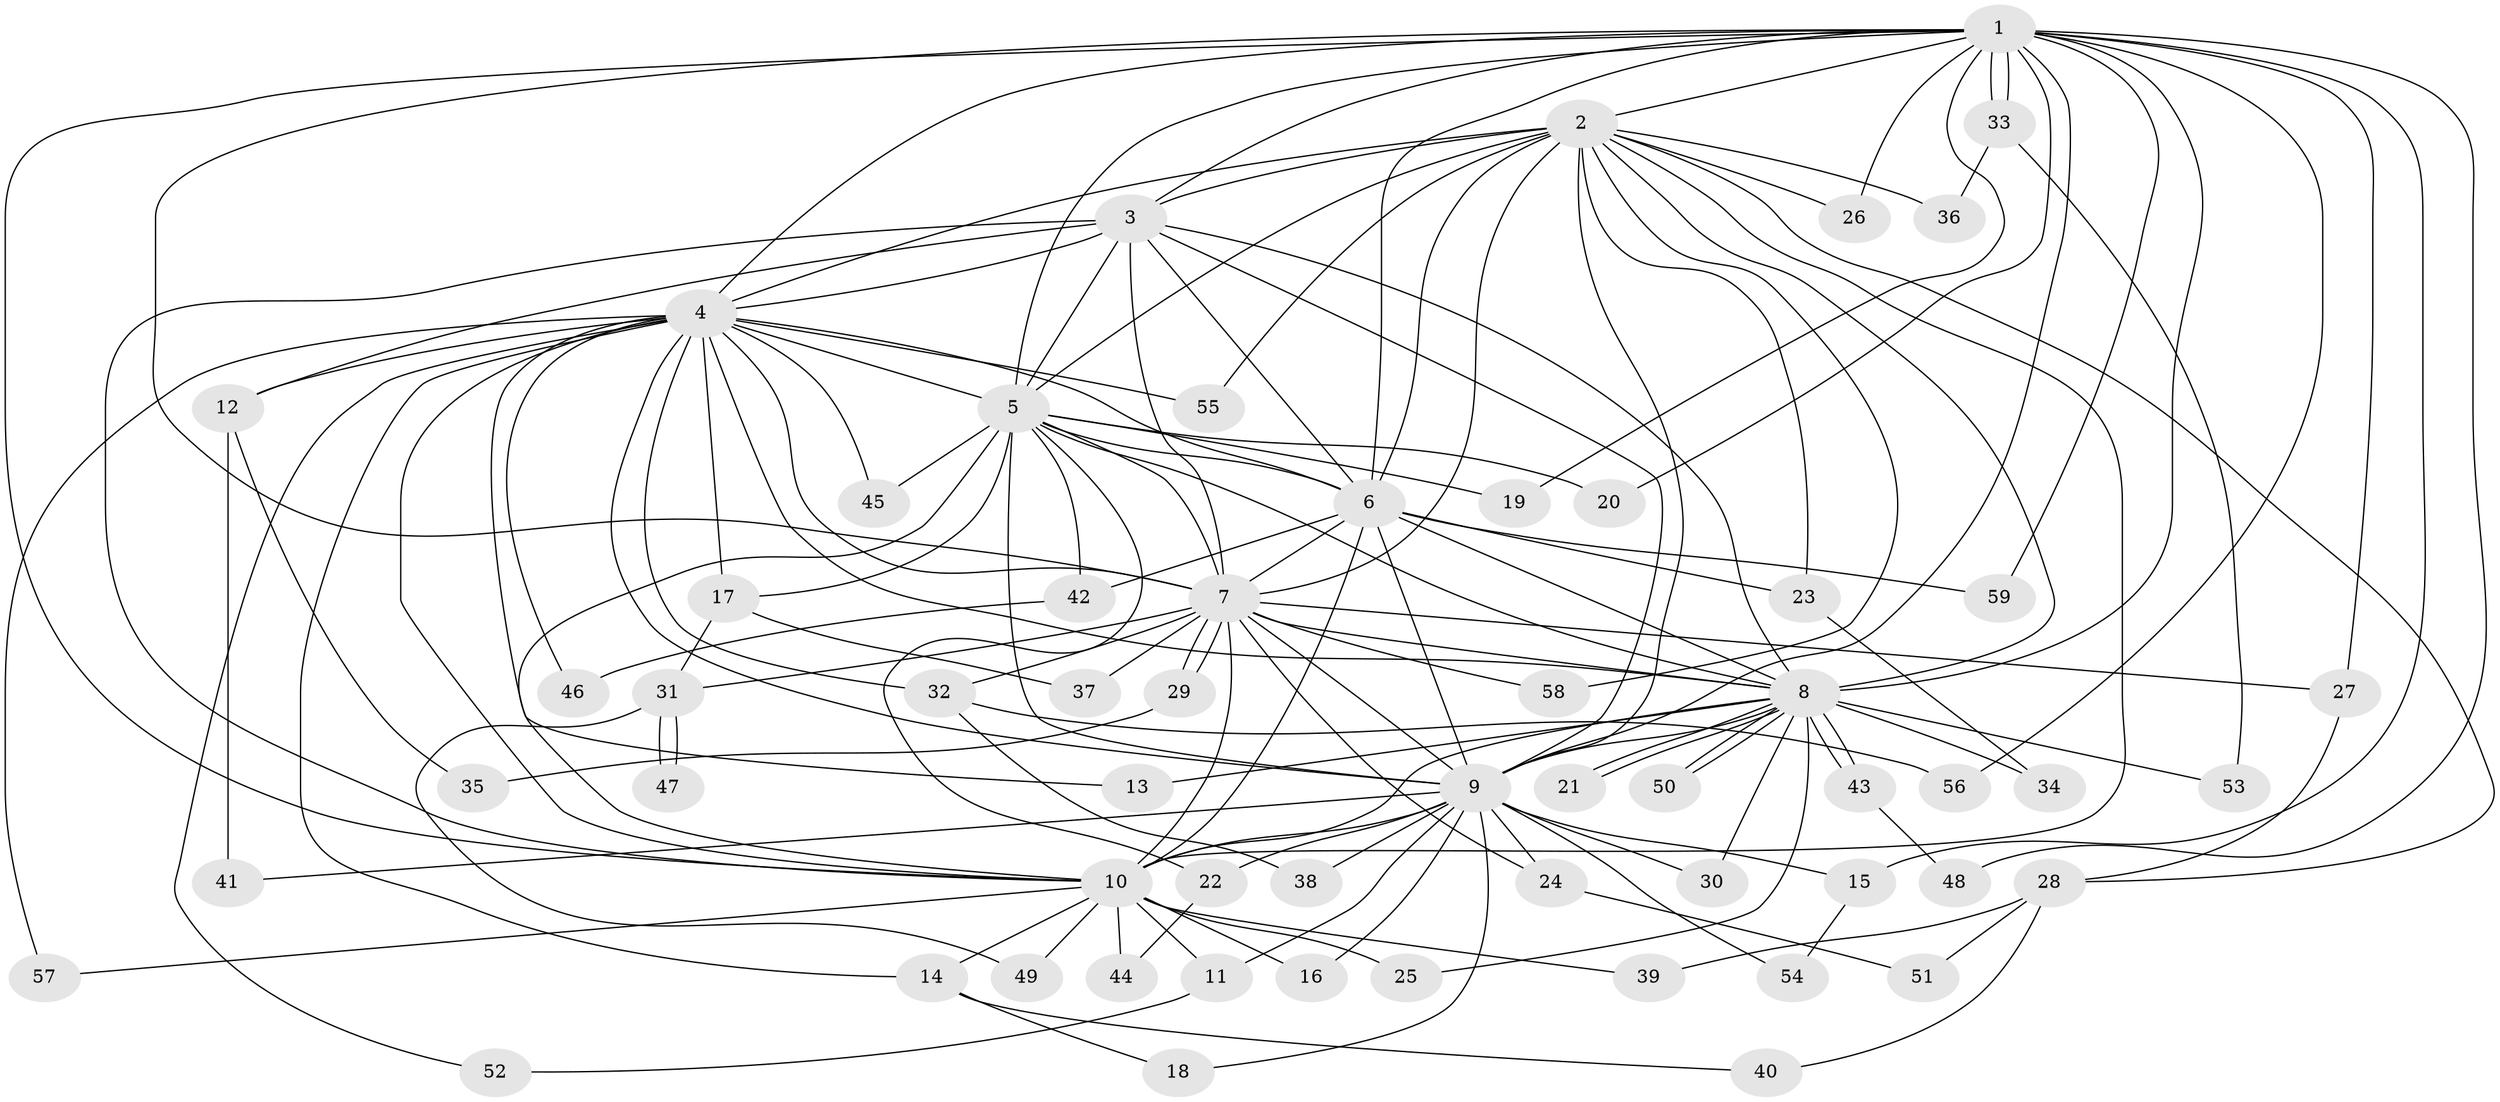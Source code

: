 // Generated by graph-tools (version 1.1) at 2025/49/03/09/25 03:49:45]
// undirected, 59 vertices, 143 edges
graph export_dot {
graph [start="1"]
  node [color=gray90,style=filled];
  1;
  2;
  3;
  4;
  5;
  6;
  7;
  8;
  9;
  10;
  11;
  12;
  13;
  14;
  15;
  16;
  17;
  18;
  19;
  20;
  21;
  22;
  23;
  24;
  25;
  26;
  27;
  28;
  29;
  30;
  31;
  32;
  33;
  34;
  35;
  36;
  37;
  38;
  39;
  40;
  41;
  42;
  43;
  44;
  45;
  46;
  47;
  48;
  49;
  50;
  51;
  52;
  53;
  54;
  55;
  56;
  57;
  58;
  59;
  1 -- 2;
  1 -- 3;
  1 -- 4;
  1 -- 5;
  1 -- 6;
  1 -- 7;
  1 -- 8;
  1 -- 9;
  1 -- 10;
  1 -- 15;
  1 -- 19;
  1 -- 20;
  1 -- 26;
  1 -- 27;
  1 -- 33;
  1 -- 33;
  1 -- 48;
  1 -- 56;
  1 -- 59;
  2 -- 3;
  2 -- 4;
  2 -- 5;
  2 -- 6;
  2 -- 7;
  2 -- 8;
  2 -- 9;
  2 -- 10;
  2 -- 23;
  2 -- 26;
  2 -- 28;
  2 -- 36;
  2 -- 55;
  2 -- 58;
  3 -- 4;
  3 -- 5;
  3 -- 6;
  3 -- 7;
  3 -- 8;
  3 -- 9;
  3 -- 10;
  3 -- 12;
  4 -- 5;
  4 -- 6;
  4 -- 7;
  4 -- 8;
  4 -- 9;
  4 -- 10;
  4 -- 12;
  4 -- 13;
  4 -- 14;
  4 -- 17;
  4 -- 32;
  4 -- 45;
  4 -- 46;
  4 -- 52;
  4 -- 55;
  4 -- 57;
  5 -- 6;
  5 -- 7;
  5 -- 8;
  5 -- 9;
  5 -- 10;
  5 -- 17;
  5 -- 19;
  5 -- 20;
  5 -- 22;
  5 -- 42;
  5 -- 45;
  6 -- 7;
  6 -- 8;
  6 -- 9;
  6 -- 10;
  6 -- 23;
  6 -- 42;
  6 -- 59;
  7 -- 8;
  7 -- 9;
  7 -- 10;
  7 -- 24;
  7 -- 27;
  7 -- 29;
  7 -- 29;
  7 -- 31;
  7 -- 32;
  7 -- 37;
  7 -- 58;
  8 -- 9;
  8 -- 10;
  8 -- 13;
  8 -- 21;
  8 -- 21;
  8 -- 25;
  8 -- 30;
  8 -- 34;
  8 -- 43;
  8 -- 43;
  8 -- 50;
  8 -- 50;
  8 -- 53;
  9 -- 10;
  9 -- 11;
  9 -- 15;
  9 -- 16;
  9 -- 18;
  9 -- 22;
  9 -- 24;
  9 -- 30;
  9 -- 38;
  9 -- 41;
  9 -- 54;
  10 -- 11;
  10 -- 14;
  10 -- 16;
  10 -- 25;
  10 -- 39;
  10 -- 44;
  10 -- 49;
  10 -- 57;
  11 -- 52;
  12 -- 35;
  12 -- 41;
  14 -- 18;
  14 -- 40;
  15 -- 54;
  17 -- 31;
  17 -- 37;
  22 -- 44;
  23 -- 34;
  24 -- 51;
  27 -- 28;
  28 -- 39;
  28 -- 40;
  28 -- 51;
  29 -- 35;
  31 -- 47;
  31 -- 47;
  31 -- 49;
  32 -- 38;
  32 -- 56;
  33 -- 36;
  33 -- 53;
  42 -- 46;
  43 -- 48;
}
